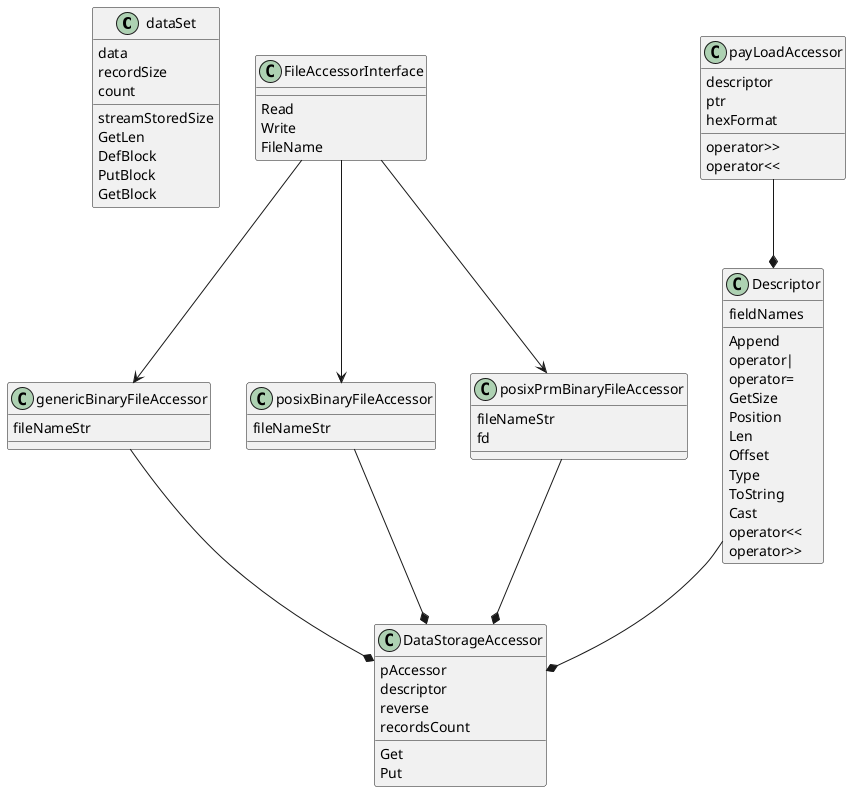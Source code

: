 @startuml

class dataSet {
    {field} data
    {field} recordSize
    {field} count
    {method} streamStoredSize
    {method} GetLen
    {method} DefBlock
    {method} PutBlock
    {method} GetBlock
}

class Descriptor {
    {field} fieldNames
    {method} Append
    {method} operator|
    {method} operator=
    {method} GetSize
    {method} Position
    {method} Len
    {method} Offset
    {method} Type
    {method} ToString
    {method} Cast
    {method} operator<<
    {method} operator>>
}

class genericBinaryFileAccessor {
    {field} fileNameStr
}


class posixBinaryFileAccessor {
    {field} fileNameStr
}

class posixPrmBinaryFileAccessor {
    {field} fileNameStr
    {field} fd
}


class FileAccessorInterface {
    {method} Read
    {method} Write
    {method} FileName
}

class payLoadAccessor {
        {field} descriptor
        {field} ptr
        {field} hexFormat

        {method} operator>>
        {method} operator<<
}

class DataStorageAccessor {
        {field} pAccessor
        {field} descriptor
        {field} reverse
        {field} recordsCount
        {method} Get
        {method} Put
}

FileAccessorInterface --> genericBinaryFileAccessor
FileAccessorInterface --> posixBinaryFileAccessor
FileAccessorInterface --> posixPrmBinaryFileAccessor

genericBinaryFileAccessor --* DataStorageAccessor
posixBinaryFileAccessor --* DataStorageAccessor
posixPrmBinaryFileAccessor --* DataStorageAccessor

Descriptor --* DataStorageAccessor

payLoadAccessor --* Descriptor

@enduml